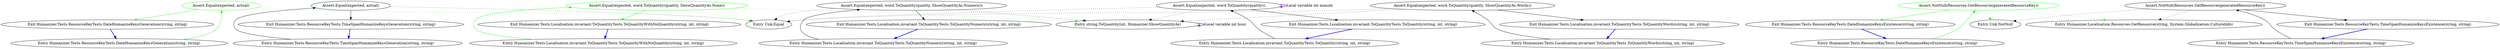 digraph  {
d1 [label="Assert.Equal(expected, actual)", span="13-13", cluster="Humanizer.Tests.ResourceKeyTests.DateHumanizeKeysGeneration(string, string)", color=green, community=0];
d0 [label="Entry Humanizer.Tests.ResourceKeyTests.DateHumanizeKeysGeneration(string, string)", span="11-11", cluster="Humanizer.Tests.ResourceKeyTests.DateHumanizeKeysGeneration(string, string)"];
d2 [label="Exit Humanizer.Tests.ResourceKeyTests.DateHumanizeKeysGeneration(string, string)", span="11-11", cluster="Humanizer.Tests.ResourceKeyTests.DateHumanizeKeysGeneration(string, string)"];
d3 [label="Entry Unk.Equal", span="", cluster="Unk.Equal"];
d8 [label="Assert.NotNull(Resources.GetResource(generatedResourceKey))", span="27-27", cluster="Humanizer.Tests.ResourceKeyTests.DateHumanizeKeysExistence(string, string)", color=green, community=0];
d7 [label="Entry Humanizer.Tests.ResourceKeyTests.DateHumanizeKeysExistence(string, string)", span="25-25", cluster="Humanizer.Tests.ResourceKeyTests.DateHumanizeKeysExistence(string, string)"];
d9 [label="Exit Humanizer.Tests.ResourceKeyTests.DateHumanizeKeysExistence(string, string)", span="25-25", cluster="Humanizer.Tests.ResourceKeyTests.DateHumanizeKeysExistence(string, string)"];
d10 [label="Entry Humanizer.Localisation.Resources.GetResource(string, System.Globalization.CultureInfo)", span="18-18", cluster="Humanizer.Localisation.Resources.GetResource(string, System.Globalization.CultureInfo)"];
d11 [label="Entry Unk.NotNull", span="", cluster="Unk.NotNull"];
d5 [label="Assert.Equal(expected, actual)", span="20-20", cluster="Humanizer.Tests.ResourceKeyTests.TimeSpanHumanizeKeysGeneration(string, string)"];
d13 [label="Assert.NotNull(Resources.GetResource(generatedResourceKey))", span="34-34", cluster="Humanizer.Tests.ResourceKeyTests.TimeSpanHumanizeKeysExistence(string, string)"];
d4 [label="Entry Humanizer.Tests.ResourceKeyTests.TimeSpanHumanizeKeysGeneration(string, string)", span="18-18", cluster="Humanizer.Tests.ResourceKeyTests.TimeSpanHumanizeKeysGeneration(string, string)"];
d6 [label="Exit Humanizer.Tests.ResourceKeyTests.TimeSpanHumanizeKeysGeneration(string, string)", span="18-18", cluster="Humanizer.Tests.ResourceKeyTests.TimeSpanHumanizeKeysGeneration(string, string)"];
d12 [label="Entry Humanizer.Tests.ResourceKeyTests.TimeSpanHumanizeKeysExistence(string, string)", span="32-32", cluster="Humanizer.Tests.ResourceKeyTests.TimeSpanHumanizeKeysExistence(string, string)"];
d14 [label="Exit Humanizer.Tests.ResourceKeyTests.TimeSpanHumanizeKeysExistence(string, string)", span="32-32", cluster="Humanizer.Tests.ResourceKeyTests.TimeSpanHumanizeKeysExistence(string, string)"];
m1_7 [label="Entry Humanizer.Tests.Localisation.invariant.ToQuantityTests.ToQuantityWithNoQuantity(string, int, string)", span="39-39", cluster="Humanizer.Tests.Localisation.invariant.ToQuantityTests.ToQuantityWithNoQuantity(string, int, string)", file="DefaultNumberToWordsConverter.cs"];
m1_8 [label="Assert.Equal(expected, word.ToQuantity(quatity, ShowQuantityAs.None))", span="41-41", cluster="Humanizer.Tests.Localisation.invariant.ToQuantityTests.ToQuantityWithNoQuantity(string, int, string)", color=green, community=0, file="DefaultNumberToWordsConverter.cs"];
m1_9 [label="Exit Humanizer.Tests.Localisation.invariant.ToQuantityTests.ToQuantityWithNoQuantity(string, int, string)", span="39-39", cluster="Humanizer.Tests.Localisation.invariant.ToQuantityTests.ToQuantityWithNoQuantity(string, int, string)", file="DefaultNumberToWordsConverter.cs"];
m1_5 [label="Entry string.ToQuantity(int, Humanizer.ShowQuantityAs)", span="25-25", cluster="string.ToQuantity(int, Humanizer.ShowQuantityAs)", file="DefaultNumberToWordsConverter.cs"];
m1_10 [label="Entry Humanizer.Tests.Localisation.invariant.ToQuantityTests.ToQuantityNumeric(string, int, string)", span="56-56", cluster="Humanizer.Tests.Localisation.invariant.ToQuantityTests.ToQuantityNumeric(string, int, string)", file="DefaultNumberToWordsConverter.cs"];
m1_11 [label="Assert.Equal(expected, word.ToQuantity(quatity, ShowQuantityAs.Numeric))", span="59-59", cluster="Humanizer.Tests.Localisation.invariant.ToQuantityTests.ToQuantityNumeric(string, int, string)", file="DefaultNumberToWordsConverter.cs"];
m1_12 [label="Exit Humanizer.Tests.Localisation.invariant.ToQuantityTests.ToQuantityNumeric(string, int, string)", span="56-56", cluster="Humanizer.Tests.Localisation.invariant.ToQuantityTests.ToQuantityNumeric(string, int, string)", file="DefaultNumberToWordsConverter.cs"];
m1_2 [label="Entry Humanizer.Tests.Localisation.invariant.ToQuantityTests.ToQuantity(string, int, string)", span="22-22", cluster="Humanizer.Tests.Localisation.invariant.ToQuantityTests.ToQuantity(string, int, string)", file="DefaultNumberToWordsConverter.cs"];
m1_3 [label="Assert.Equal(expected, word.ToQuantity(quatity))", span="24-24", cluster="Humanizer.Tests.Localisation.invariant.ToQuantityTests.ToQuantity(string, int, string)", file="DefaultNumberToWordsConverter.cs"];
m1_4 [label="Exit Humanizer.Tests.Localisation.invariant.ToQuantityTests.ToQuantity(string, int, string)", span="22-22", cluster="Humanizer.Tests.Localisation.invariant.ToQuantityTests.ToQuantity(string, int, string)", file="DefaultNumberToWordsConverter.cs"];
m1_13 [label="Entry Humanizer.Tests.Localisation.invariant.ToQuantityTests.ToQuantityWords(string, int, string)", span="75-75", cluster="Humanizer.Tests.Localisation.invariant.ToQuantityTests.ToQuantityWords(string, int, string)", file="DefaultNumberToWordsConverter.cs"];
m1_14 [label="Assert.Equal(expected, word.ToQuantity(quatity, ShowQuantityAs.Words))", span="77-77", cluster="Humanizer.Tests.Localisation.invariant.ToQuantityTests.ToQuantityWords(string, int, string)", file="DefaultNumberToWordsConverter.cs"];
m1_15 [label="Exit Humanizer.Tests.Localisation.invariant.ToQuantityTests.ToQuantityWords(string, int, string)", span="75-75", cluster="Humanizer.Tests.Localisation.invariant.ToQuantityTests.ToQuantityWords(string, int, string)", file="DefaultNumberToWordsConverter.cs"];
d1 -> d2  [key=0, style=solid, color=green];
d1 -> d3  [key=2, style=dotted, color=green];
d0 -> d1  [key=0, style=solid, color=green];
d2 -> d0  [key=0, style=bold, color=blue];
d8 -> d9  [key=0, style=solid, color=green];
d8 -> d10  [key=2, style=dotted, color=green];
d8 -> d11  [key=2, style=dotted, color=green];
d7 -> d8  [key=0, style=solid, color=green];
d9 -> d7  [key=0, style=bold, color=blue];
d5 -> d3  [key=2, style=dotted];
d5 -> d6  [key=0, style=solid];
d13 -> d10  [key=2, style=dotted];
d13 -> d11  [key=2, style=dotted];
d13 -> d14  [key=0, style=solid];
d4 -> d5  [key=0, style=solid];
d6 -> d4  [key=0, style=bold, color=blue];
d12 -> d13  [key=0, style=solid];
d14 -> d12  [key=0, style=bold, color=blue];
m1_7 -> m1_8  [key=0, style=solid, color=green];
m1_8 -> m1_9  [key=0, style=solid, color=green];
m1_8 -> m1_5  [key=2, style=dotted, color=green];
m1_8 -> d3  [key=2, style=dotted, color=green];
m1_9 -> m1_7  [key=0, style=bold, color=blue];
m1_5 -> m1_5  [key=3, color=darkorchid, style=bold, label="Local variable int hour"];
m1_10 -> m1_11  [key=0, style=solid];
m1_11 -> m1_5  [key=2, style=dotted];
m1_11 -> d3  [key=2, style=dotted];
m1_11 -> m1_12  [key=0, style=solid];
m1_12 -> m1_10  [key=0, style=bold, color=blue];
m1_2 -> m1_3  [key=0, style=solid];
m1_3 -> m1_5  [key=2, style=dotted];
m1_3 -> d3  [key=2, style=dotted];
m1_3 -> m1_3  [key=3, color=darkorchid, style=bold, label="Local variable int minute"];
m1_3 -> m1_4  [key=0, style=solid];
m1_4 -> m1_2  [key=0, style=bold, color=blue];
m1_13 -> m1_14  [key=0, style=solid];
m1_14 -> m1_5  [key=2, style=dotted];
m1_14 -> d3  [key=2, style=dotted];
m1_14 -> m1_15  [key=0, style=solid];
m1_15 -> m1_13  [key=0, style=bold, color=blue];
}

